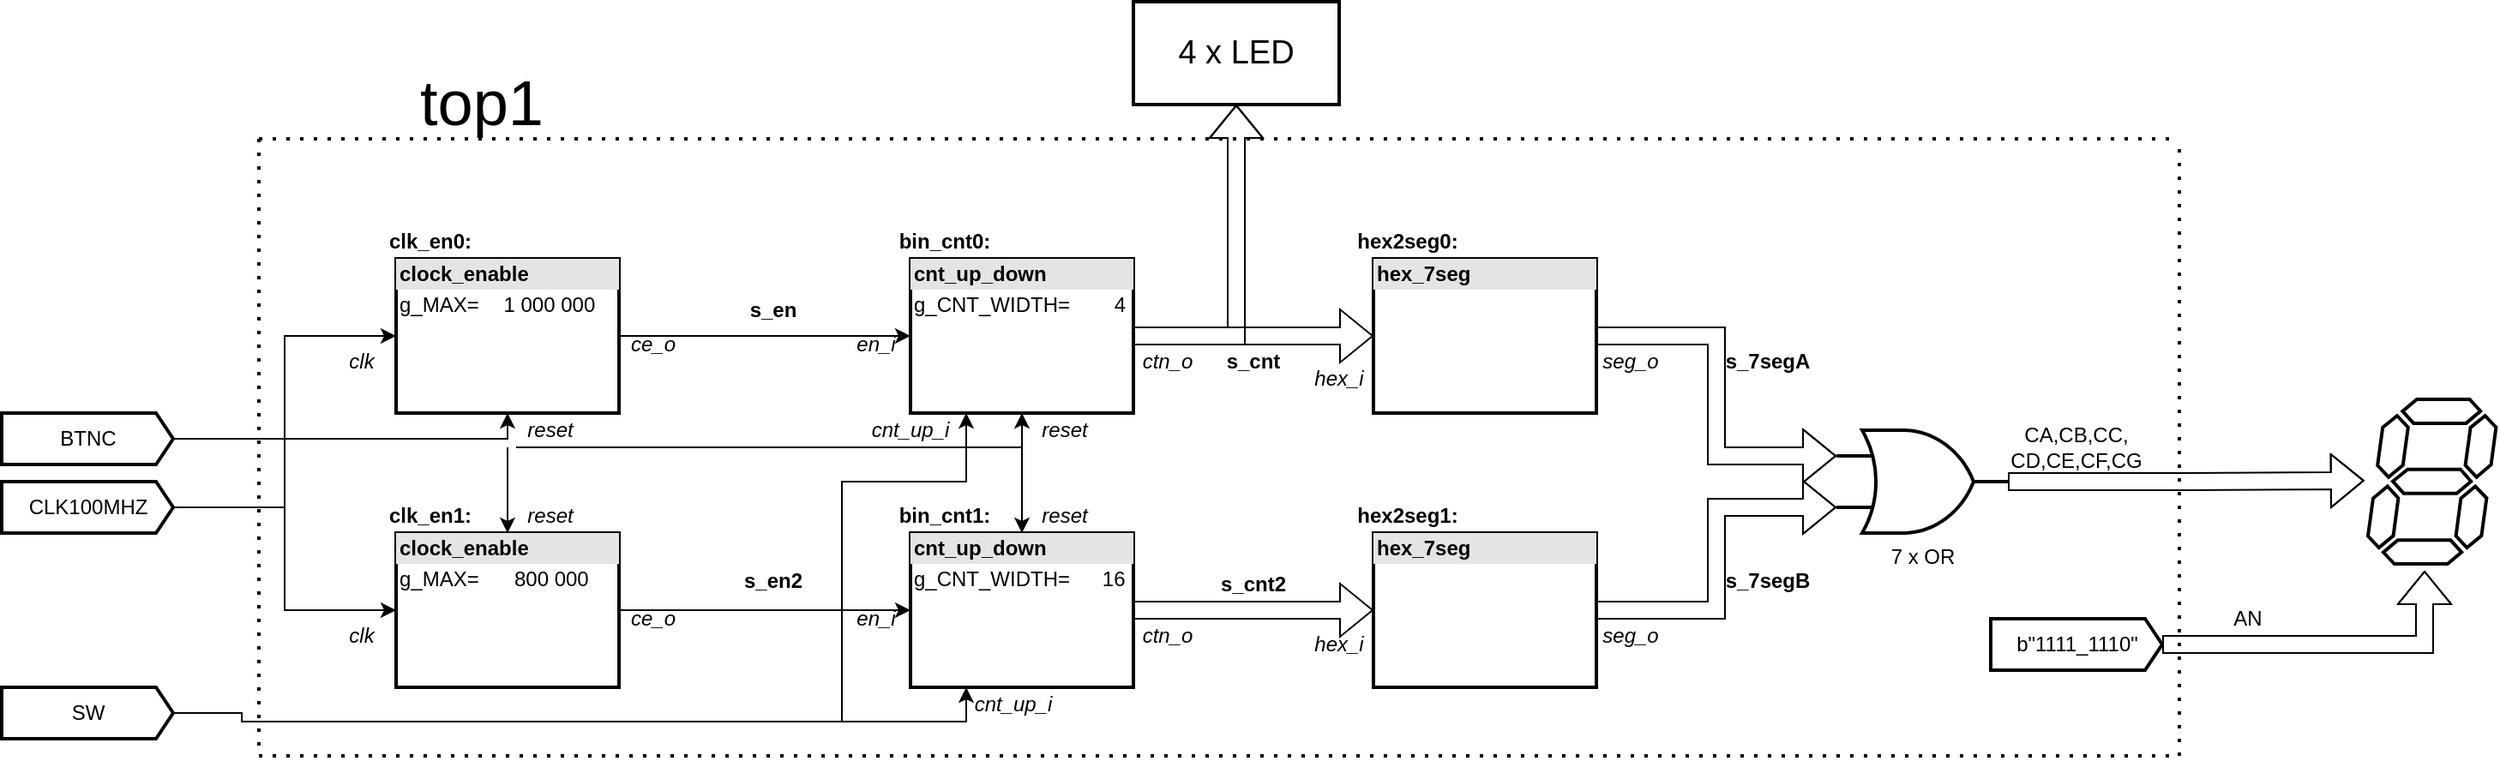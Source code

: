 <mxfile version="14.4.4" type="device"><diagram name="Page-1" id="b520641d-4fe3-3701-9064-5fc419738815"><mxGraphModel dx="1426" dy="1025" grid="1" gridSize="10" guides="1" tooltips="1" connect="1" arrows="1" fold="1" page="1" pageScale="1" pageWidth="1100" pageHeight="850" background="#ffffff" math="0" shadow="0"><root><mxCell id="0"/><mxCell id="1" parent="0"/><mxCell id="S0dThBKAwX5zjD64cp9Z-6" style="edgeStyle=orthogonalEdgeStyle;rounded=0;orthogonalLoop=1;jettySize=auto;html=1;exitX=1;exitY=0.5;exitDx=0;exitDy=0;entryX=0;entryY=0.5;entryDx=0;entryDy=0;" parent="1" source="S0dThBKAwX5zjD64cp9Z-1" target="S0dThBKAwX5zjD64cp9Z-3" edge="1"><mxGeometry relative="1" as="geometry"/></mxCell><mxCell id="S0dThBKAwX5zjD64cp9Z-71" style="edgeStyle=orthogonalEdgeStyle;rounded=0;orthogonalLoop=1;jettySize=auto;html=1;exitX=0;exitY=0.5;exitDx=0;exitDy=0;entryX=1;entryY=0.5;entryDx=0;entryDy=0;entryPerimeter=0;startArrow=classic;startFill=1;endArrow=none;endFill=0;" parent="1" source="S0dThBKAwX5zjD64cp9Z-1" target="S0dThBKAwX5zjD64cp9Z-61" edge="1"><mxGeometry relative="1" as="geometry"/></mxCell><mxCell id="S0dThBKAwX5zjD64cp9Z-1" value="&lt;div style=&quot;box-sizing: border-box ; width: 100% ; background: #e4e4e4 ; padding: 2px&quot;&gt;&lt;b&gt;clock_enable&lt;/b&gt;&lt;/div&gt;&lt;table style=&quot;width: 100% ; font-size: 1em&quot; cellpadding=&quot;2&quot; cellspacing=&quot;0&quot;&gt;&lt;tbody&gt;&lt;tr&gt;&lt;td&gt;g_MAX=&lt;/td&gt;&lt;td&gt;1 000 000&lt;/td&gt;&lt;/tr&gt;&lt;tr&gt;&lt;td&gt;&lt;br&gt;&lt;/td&gt;&lt;td&gt;&lt;/td&gt;&lt;/tr&gt;&lt;tr&gt;&lt;td&gt;&lt;/td&gt;&lt;td&gt;&lt;br&gt;&lt;/td&gt;&lt;/tr&gt;&lt;/tbody&gt;&lt;/table&gt;" style="verticalAlign=top;align=left;overflow=fill;html=1;strokeWidth=2;" parent="1" vertex="1"><mxGeometry x="240" y="190" width="130" height="90" as="geometry"/></mxCell><mxCell id="S0dThBKAwX5zjD64cp9Z-31" style="edgeStyle=orthogonalEdgeStyle;rounded=0;orthogonalLoop=1;jettySize=auto;html=1;exitX=1;exitY=0.5;exitDx=0;exitDy=0;shape=flexArrow;" parent="1" source="S0dThBKAwX5zjD64cp9Z-3" target="S0dThBKAwX5zjD64cp9Z-20" edge="1"><mxGeometry relative="1" as="geometry"/></mxCell><mxCell id="S0dThBKAwX5zjD64cp9Z-66" style="edgeStyle=orthogonalEdgeStyle;rounded=0;orthogonalLoop=1;jettySize=auto;html=1;exitX=0.5;exitY=1;exitDx=0;exitDy=0;startArrow=classic;startFill=1;endArrow=none;endFill=0;" parent="1" source="S0dThBKAwX5zjD64cp9Z-3" edge="1"><mxGeometry relative="1" as="geometry"><mxPoint x="310" y="300" as="targetPoint"/><Array as="points"><mxPoint x="605" y="300"/></Array></mxGeometry></mxCell><mxCell id="S0dThBKAwX5zjD64cp9Z-75" style="edgeStyle=orthogonalEdgeStyle;rounded=0;orthogonalLoop=1;jettySize=auto;html=1;exitX=0.25;exitY=1;exitDx=0;exitDy=0;startArrow=classic;startFill=1;endArrow=none;endFill=0;" parent="1" source="S0dThBKAwX5zjD64cp9Z-3" edge="1"><mxGeometry relative="1" as="geometry"><mxPoint x="480" y="460" as="targetPoint"/><Array as="points"><mxPoint x="573" y="320"/><mxPoint x="500" y="320"/><mxPoint x="500" y="460"/></Array></mxGeometry></mxCell><mxCell id="S0dThBKAwX5zjD64cp9Z-3" value="&lt;div style=&quot;box-sizing: border-box ; width: 100% ; background: #e4e4e4 ; padding: 2px&quot;&gt;&lt;b&gt;cnt_up_down&lt;/b&gt;&lt;/div&gt;&lt;table style=&quot;width: 100% ; font-size: 1em&quot; cellpadding=&quot;2&quot; cellspacing=&quot;0&quot;&gt;&lt;tbody&gt;&lt;tr&gt;&lt;td&gt;g_CNT_WIDTH=&lt;/td&gt;&lt;td&gt;4&lt;/td&gt;&lt;/tr&gt;&lt;tr&gt;&lt;td&gt;&lt;br&gt;&lt;/td&gt;&lt;td&gt;&lt;/td&gt;&lt;/tr&gt;&lt;tr&gt;&lt;td&gt;&lt;/td&gt;&lt;td&gt;&lt;br&gt;&lt;/td&gt;&lt;/tr&gt;&lt;/tbody&gt;&lt;/table&gt;" style="verticalAlign=top;align=left;overflow=fill;html=1;strokeWidth=2;" parent="1" vertex="1"><mxGeometry x="540" y="190" width="130" height="90" as="geometry"/></mxCell><mxCell id="S0dThBKAwX5zjD64cp9Z-5" value="&lt;b&gt;s_en&lt;/b&gt;" style="text;html=1;strokeColor=none;fillColor=none;align=center;verticalAlign=middle;whiteSpace=wrap;rounded=0;" parent="1" vertex="1"><mxGeometry x="440" y="210" width="40" height="20" as="geometry"/></mxCell><mxCell id="S0dThBKAwX5zjD64cp9Z-7" value="&lt;i&gt;ce_o&lt;/i&gt;" style="text;html=1;strokeColor=none;fillColor=none;align=center;verticalAlign=middle;whiteSpace=wrap;rounded=0;" parent="1" vertex="1"><mxGeometry x="370" y="230" width="40" height="20" as="geometry"/></mxCell><mxCell id="S0dThBKAwX5zjD64cp9Z-8" value="&lt;i&gt;en_i&lt;/i&gt;" style="text;html=1;strokeColor=none;fillColor=none;align=center;verticalAlign=middle;whiteSpace=wrap;rounded=0;" parent="1" vertex="1"><mxGeometry x="500" y="230" width="40" height="20" as="geometry"/></mxCell><mxCell id="S0dThBKAwX5zjD64cp9Z-9" style="edgeStyle=orthogonalEdgeStyle;rounded=0;orthogonalLoop=1;jettySize=auto;html=1;exitX=1;exitY=0.5;exitDx=0;exitDy=0;entryX=0;entryY=0.5;entryDx=0;entryDy=0;" parent="1" source="S0dThBKAwX5zjD64cp9Z-10" target="S0dThBKAwX5zjD64cp9Z-11" edge="1"><mxGeometry relative="1" as="geometry"/></mxCell><mxCell id="S0dThBKAwX5zjD64cp9Z-67" style="edgeStyle=orthogonalEdgeStyle;rounded=0;orthogonalLoop=1;jettySize=auto;html=1;exitX=0.5;exitY=0;exitDx=0;exitDy=0;startArrow=classic;startFill=1;endArrow=none;endFill=0;" parent="1" source="S0dThBKAwX5zjD64cp9Z-10" edge="1"><mxGeometry relative="1" as="geometry"><mxPoint x="305" y="300" as="targetPoint"/></mxGeometry></mxCell><mxCell id="S0dThBKAwX5zjD64cp9Z-70" style="edgeStyle=orthogonalEdgeStyle;rounded=0;orthogonalLoop=1;jettySize=auto;html=1;exitX=0;exitY=0.5;exitDx=0;exitDy=0;entryX=1;entryY=0.5;entryDx=0;entryDy=0;entryPerimeter=0;startArrow=classic;startFill=1;endArrow=none;endFill=0;" parent="1" source="S0dThBKAwX5zjD64cp9Z-10" target="S0dThBKAwX5zjD64cp9Z-61" edge="1"><mxGeometry relative="1" as="geometry"/></mxCell><mxCell id="S0dThBKAwX5zjD64cp9Z-10" value="&lt;div style=&quot;box-sizing: border-box ; width: 100% ; background: #e4e4e4 ; padding: 2px&quot;&gt;&lt;b&gt;clock_enable&lt;/b&gt;&lt;/div&gt;&lt;table style=&quot;width: 100% ; font-size: 1em&quot; cellpadding=&quot;2&quot; cellspacing=&quot;0&quot;&gt;&lt;tbody&gt;&lt;tr&gt;&lt;td&gt;g_MAX=&lt;/td&gt;&lt;td&gt;800 000&lt;/td&gt;&lt;/tr&gt;&lt;tr&gt;&lt;td&gt;&lt;br&gt;&lt;/td&gt;&lt;td&gt;&lt;/td&gt;&lt;/tr&gt;&lt;tr&gt;&lt;td&gt;&lt;/td&gt;&lt;td&gt;&lt;br&gt;&lt;/td&gt;&lt;/tr&gt;&lt;/tbody&gt;&lt;/table&gt;" style="verticalAlign=top;align=left;overflow=fill;html=1;strokeWidth=2;" parent="1" vertex="1"><mxGeometry x="240" y="350" width="130" height="90" as="geometry"/></mxCell><mxCell id="S0dThBKAwX5zjD64cp9Z-32" style="edgeStyle=orthogonalEdgeStyle;rounded=0;orthogonalLoop=1;jettySize=auto;html=1;entryX=0;entryY=0.5;entryDx=0;entryDy=0;shape=flexArrow;" parent="1" source="S0dThBKAwX5zjD64cp9Z-11" target="S0dThBKAwX5zjD64cp9Z-29" edge="1"><mxGeometry relative="1" as="geometry"/></mxCell><mxCell id="S0dThBKAwX5zjD64cp9Z-68" style="edgeStyle=orthogonalEdgeStyle;rounded=0;orthogonalLoop=1;jettySize=auto;html=1;exitX=0.5;exitY=0;exitDx=0;exitDy=0;startArrow=classic;startFill=1;endArrow=none;endFill=0;" parent="1" source="S0dThBKAwX5zjD64cp9Z-11" edge="1"><mxGeometry relative="1" as="geometry"><mxPoint x="605" y="300" as="targetPoint"/></mxGeometry></mxCell><mxCell id="S0dThBKAwX5zjD64cp9Z-74" style="edgeStyle=orthogonalEdgeStyle;rounded=0;orthogonalLoop=1;jettySize=auto;html=1;exitX=0.25;exitY=1;exitDx=0;exitDy=0;entryX=1;entryY=0.5;entryDx=0;entryDy=0;entryPerimeter=0;startArrow=classic;startFill=1;endArrow=none;endFill=0;" parent="1" source="S0dThBKAwX5zjD64cp9Z-11" target="S0dThBKAwX5zjD64cp9Z-72" edge="1"><mxGeometry relative="1" as="geometry"><Array as="points"><mxPoint x="573" y="460"/><mxPoint x="150" y="460"/><mxPoint x="150" y="455"/></Array></mxGeometry></mxCell><mxCell id="S0dThBKAwX5zjD64cp9Z-11" value="&lt;div style=&quot;box-sizing: border-box ; width: 100% ; background: #e4e4e4 ; padding: 2px&quot;&gt;&lt;b&gt;cnt_up_down&lt;/b&gt;&lt;/div&gt;&lt;table style=&quot;width: 100% ; font-size: 1em&quot; cellpadding=&quot;2&quot; cellspacing=&quot;0&quot;&gt;&lt;tbody&gt;&lt;tr&gt;&lt;td&gt;g_CNT_WIDTH=&lt;/td&gt;&lt;td&gt;16&lt;/td&gt;&lt;/tr&gt;&lt;tr&gt;&lt;td&gt;&lt;br&gt;&lt;/td&gt;&lt;td&gt;&lt;/td&gt;&lt;/tr&gt;&lt;tr&gt;&lt;td&gt;&lt;/td&gt;&lt;td&gt;&lt;br&gt;&lt;/td&gt;&lt;/tr&gt;&lt;/tbody&gt;&lt;/table&gt;" style="verticalAlign=top;align=left;overflow=fill;html=1;strokeWidth=2;" parent="1" vertex="1"><mxGeometry x="540" y="350" width="130" height="90" as="geometry"/></mxCell><mxCell id="S0dThBKAwX5zjD64cp9Z-12" value="&lt;b&gt;s_en2&lt;/b&gt;" style="text;html=1;strokeColor=none;fillColor=none;align=center;verticalAlign=middle;whiteSpace=wrap;rounded=0;" parent="1" vertex="1"><mxGeometry x="440" y="368.05" width="40" height="20" as="geometry"/></mxCell><mxCell id="S0dThBKAwX5zjD64cp9Z-13" value="&lt;i&gt;ce_o&lt;/i&gt;" style="text;html=1;strokeColor=none;fillColor=none;align=center;verticalAlign=middle;whiteSpace=wrap;rounded=0;" parent="1" vertex="1"><mxGeometry x="370" y="390" width="40" height="20" as="geometry"/></mxCell><mxCell id="S0dThBKAwX5zjD64cp9Z-14" value="&lt;i&gt;en_i&lt;/i&gt;" style="text;html=1;strokeColor=none;fillColor=none;align=center;verticalAlign=middle;whiteSpace=wrap;rounded=0;" parent="1" vertex="1"><mxGeometry x="500" y="390" width="40" height="20" as="geometry"/></mxCell><mxCell id="S0dThBKAwX5zjD64cp9Z-15" value="&lt;b&gt;clk_en0:&lt;/b&gt;" style="text;html=1;strokeColor=none;fillColor=none;align=center;verticalAlign=middle;whiteSpace=wrap;rounded=0;" parent="1" vertex="1"><mxGeometry x="240" y="170" width="40" height="20" as="geometry"/></mxCell><mxCell id="S0dThBKAwX5zjD64cp9Z-16" value="&lt;b&gt;clk_en1:&lt;/b&gt;" style="text;html=1;strokeColor=none;fillColor=none;align=center;verticalAlign=middle;whiteSpace=wrap;rounded=0;" parent="1" vertex="1"><mxGeometry x="240" y="330" width="40" height="20" as="geometry"/></mxCell><mxCell id="S0dThBKAwX5zjD64cp9Z-18" value="&lt;b&gt;bin_cnt1:&lt;/b&gt;" style="text;html=1;strokeColor=none;fillColor=none;align=center;verticalAlign=middle;whiteSpace=wrap;rounded=0;" parent="1" vertex="1"><mxGeometry x="540" y="330" width="40" height="20" as="geometry"/></mxCell><mxCell id="S0dThBKAwX5zjD64cp9Z-19" value="&lt;b&gt;bin_cnt0:&lt;/b&gt;" style="text;html=1;strokeColor=none;fillColor=none;align=center;verticalAlign=middle;whiteSpace=wrap;rounded=0;" parent="1" vertex="1"><mxGeometry x="540" y="170" width="40" height="20" as="geometry"/></mxCell><mxCell id="S0dThBKAwX5zjD64cp9Z-40" style="edgeStyle=orthogonalEdgeStyle;rounded=0;orthogonalLoop=1;jettySize=auto;html=1;entryX=0;entryY=0.25;entryDx=0;entryDy=0;entryPerimeter=0;shape=flexArrow;" parent="1" source="S0dThBKAwX5zjD64cp9Z-20" target="S0dThBKAwX5zjD64cp9Z-39" edge="1"><mxGeometry relative="1" as="geometry"/></mxCell><mxCell id="S0dThBKAwX5zjD64cp9Z-20" value="&lt;div style=&quot;box-sizing: border-box ; width: 100% ; background: #e4e4e4 ; padding: 2px&quot;&gt;&lt;b&gt;hex_7seg&lt;/b&gt;&lt;/div&gt;&lt;table style=&quot;width: 100% ; font-size: 1em&quot; cellpadding=&quot;2&quot; cellspacing=&quot;0&quot;&gt;&lt;tbody&gt;&lt;tr&gt;&lt;td&gt;&lt;br&gt;&lt;/td&gt;&lt;td&gt;&lt;br&gt;&lt;/td&gt;&lt;/tr&gt;&lt;tr&gt;&lt;td&gt;&lt;br&gt;&lt;/td&gt;&lt;td&gt;&lt;/td&gt;&lt;/tr&gt;&lt;tr&gt;&lt;td&gt;&lt;/td&gt;&lt;td&gt;&lt;br&gt;&lt;/td&gt;&lt;/tr&gt;&lt;/tbody&gt;&lt;/table&gt;" style="verticalAlign=top;align=left;overflow=fill;html=1;strokeWidth=2;" parent="1" vertex="1"><mxGeometry x="810" y="190" width="130" height="90" as="geometry"/></mxCell><mxCell id="S0dThBKAwX5zjD64cp9Z-21" value="&lt;b&gt;hex2seg0:&lt;/b&gt;" style="text;html=1;strokeColor=none;fillColor=none;align=center;verticalAlign=middle;whiteSpace=wrap;rounded=0;" parent="1" vertex="1"><mxGeometry x="810" y="170" width="40" height="20" as="geometry"/></mxCell><mxCell id="S0dThBKAwX5zjD64cp9Z-41" style="edgeStyle=orthogonalEdgeStyle;rounded=0;orthogonalLoop=1;jettySize=auto;html=1;entryX=0;entryY=0.75;entryDx=0;entryDy=0;entryPerimeter=0;shape=flexArrow;" parent="1" source="S0dThBKAwX5zjD64cp9Z-29" target="S0dThBKAwX5zjD64cp9Z-39" edge="1"><mxGeometry relative="1" as="geometry"/></mxCell><mxCell id="S0dThBKAwX5zjD64cp9Z-29" value="&lt;div style=&quot;box-sizing: border-box ; width: 100% ; background: #e4e4e4 ; padding: 2px&quot;&gt;&lt;b&gt;hex_7seg&lt;/b&gt;&lt;/div&gt;&lt;table style=&quot;width: 100% ; font-size: 1em&quot; cellpadding=&quot;2&quot; cellspacing=&quot;0&quot;&gt;&lt;tbody&gt;&lt;tr&gt;&lt;td&gt;&lt;br&gt;&lt;/td&gt;&lt;td&gt;&lt;br&gt;&lt;/td&gt;&lt;/tr&gt;&lt;tr&gt;&lt;td&gt;&lt;br&gt;&lt;/td&gt;&lt;td&gt;&lt;/td&gt;&lt;/tr&gt;&lt;tr&gt;&lt;td&gt;&lt;/td&gt;&lt;td&gt;&lt;br&gt;&lt;/td&gt;&lt;/tr&gt;&lt;/tbody&gt;&lt;/table&gt;" style="verticalAlign=top;align=left;overflow=fill;html=1;strokeWidth=2;" parent="1" vertex="1"><mxGeometry x="810" y="350" width="130" height="90" as="geometry"/></mxCell><mxCell id="S0dThBKAwX5zjD64cp9Z-30" value="&lt;b&gt;hex2seg1:&lt;/b&gt;" style="text;html=1;strokeColor=none;fillColor=none;align=center;verticalAlign=middle;whiteSpace=wrap;rounded=0;" parent="1" vertex="1"><mxGeometry x="810" y="330" width="40" height="20" as="geometry"/></mxCell><mxCell id="S0dThBKAwX5zjD64cp9Z-33" value="&lt;b&gt;s_cnt&lt;/b&gt;" style="text;html=1;strokeColor=none;fillColor=none;align=center;verticalAlign=middle;whiteSpace=wrap;rounded=0;" parent="1" vertex="1"><mxGeometry x="720" y="240" width="40" height="20" as="geometry"/></mxCell><mxCell id="S0dThBKAwX5zjD64cp9Z-34" value="&lt;i&gt;ctn_o&lt;/i&gt;" style="text;html=1;strokeColor=none;fillColor=none;align=center;verticalAlign=middle;whiteSpace=wrap;rounded=0;" parent="1" vertex="1"><mxGeometry x="670" y="240" width="40" height="20" as="geometry"/></mxCell><mxCell id="S0dThBKAwX5zjD64cp9Z-35" value="&lt;i&gt;hex_i&lt;/i&gt;" style="text;html=1;strokeColor=none;fillColor=none;align=center;verticalAlign=middle;whiteSpace=wrap;rounded=0;" parent="1" vertex="1"><mxGeometry x="770" y="405" width="40" height="20" as="geometry"/></mxCell><mxCell id="S0dThBKAwX5zjD64cp9Z-36" value="&lt;i&gt;ctn_o&lt;/i&gt;" style="text;html=1;strokeColor=none;fillColor=none;align=center;verticalAlign=middle;whiteSpace=wrap;rounded=0;" parent="1" vertex="1"><mxGeometry x="670" y="400" width="40" height="20" as="geometry"/></mxCell><mxCell id="S0dThBKAwX5zjD64cp9Z-37" value="&lt;i&gt;hex_i&lt;/i&gt;" style="text;html=1;strokeColor=none;fillColor=none;align=center;verticalAlign=middle;whiteSpace=wrap;rounded=0;" parent="1" vertex="1"><mxGeometry x="770" y="250" width="40" height="20" as="geometry"/></mxCell><mxCell id="S0dThBKAwX5zjD64cp9Z-38" value="&lt;b&gt;s_cnt2&lt;/b&gt;" style="text;html=1;strokeColor=none;fillColor=none;align=center;verticalAlign=middle;whiteSpace=wrap;rounded=0;" parent="1" vertex="1"><mxGeometry x="720" y="370" width="40" height="20" as="geometry"/></mxCell><mxCell id="S0dThBKAwX5zjD64cp9Z-43" style="edgeStyle=orthogonalEdgeStyle;rounded=0;orthogonalLoop=1;jettySize=auto;html=1;exitX=1;exitY=0.5;exitDx=0;exitDy=0;exitPerimeter=0;entryX=-0.028;entryY=0.494;entryDx=0;entryDy=0;entryPerimeter=0;shape=flexArrow;" parent="1" source="S0dThBKAwX5zjD64cp9Z-39" target="S0dThBKAwX5zjD64cp9Z-42" edge="1"><mxGeometry relative="1" as="geometry"/></mxCell><mxCell id="S0dThBKAwX5zjD64cp9Z-39" value="7 x OR" style="verticalLabelPosition=bottom;shadow=0;dashed=0;align=center;html=1;verticalAlign=top;shape=mxgraph.electrical.logic_gates.logic_gate;operation=or;strokeWidth=2;" parent="1" vertex="1"><mxGeometry x="1080" y="290" width="100" height="60" as="geometry"/></mxCell><mxCell id="S0dThBKAwX5zjD64cp9Z-42" value="" style="verticalLabelPosition=bottom;shadow=0;dashed=0;align=center;html=1;verticalAlign=top;shape=mxgraph.electrical.opto_electronics.7_segment_display;pointerEvents=1;strokeWidth=2;" parent="1" vertex="1"><mxGeometry x="1390" y="271.95" width="74.7" height="96.1" as="geometry"/></mxCell><mxCell id="S0dThBKAwX5zjD64cp9Z-45" value="&lt;b&gt;s_7segA&lt;br&gt;&lt;/b&gt;" style="text;html=1;strokeColor=none;fillColor=none;align=center;verticalAlign=middle;whiteSpace=wrap;rounded=0;" parent="1" vertex="1"><mxGeometry x="1020" y="240" width="40" height="20" as="geometry"/></mxCell><mxCell id="S0dThBKAwX5zjD64cp9Z-46" value="&lt;b&gt;s_7segB&lt;/b&gt;" style="text;html=1;strokeColor=none;fillColor=none;align=center;verticalAlign=middle;whiteSpace=wrap;rounded=0;" parent="1" vertex="1"><mxGeometry x="1020" y="368.05" width="40" height="20" as="geometry"/></mxCell><mxCell id="S0dThBKAwX5zjD64cp9Z-47" value="&lt;i&gt;seg_o&lt;/i&gt;" style="text;html=1;strokeColor=none;fillColor=none;align=center;verticalAlign=middle;whiteSpace=wrap;rounded=0;" parent="1" vertex="1"><mxGeometry x="940" y="240" width="40" height="20" as="geometry"/></mxCell><mxCell id="S0dThBKAwX5zjD64cp9Z-48" value="&lt;i&gt;seg_o&lt;/i&gt;" style="text;html=1;strokeColor=none;fillColor=none;align=center;verticalAlign=middle;whiteSpace=wrap;rounded=0;" parent="1" vertex="1"><mxGeometry x="940" y="400" width="40" height="20" as="geometry"/></mxCell><mxCell id="S0dThBKAwX5zjD64cp9Z-49" value="CA,CB,CC,&lt;br&gt;CD,CE,CF,CG" style="text;html=1;strokeColor=none;fillColor=none;align=center;verticalAlign=middle;whiteSpace=wrap;rounded=0;" parent="1" vertex="1"><mxGeometry x="1200" y="290" width="40" height="20" as="geometry"/></mxCell><mxCell id="S0dThBKAwX5zjD64cp9Z-50" value="" style="endArrow=none;dashed=1;html=1;dashPattern=1 3;strokeWidth=2;" parent="1" edge="1"><mxGeometry width="50" height="50" relative="1" as="geometry"><mxPoint x="160" y="120" as="sourcePoint"/><mxPoint x="1280" y="120" as="targetPoint"/></mxGeometry></mxCell><mxCell id="S0dThBKAwX5zjD64cp9Z-51" value="" style="endArrow=none;dashed=1;html=1;dashPattern=1 3;strokeWidth=2;" parent="1" edge="1"><mxGeometry width="50" height="50" relative="1" as="geometry"><mxPoint x="160" y="120" as="sourcePoint"/><mxPoint x="160" y="480" as="targetPoint"/></mxGeometry></mxCell><mxCell id="S0dThBKAwX5zjD64cp9Z-53" value="" style="endArrow=none;dashed=1;html=1;dashPattern=1 3;strokeWidth=2;" parent="1" edge="1"><mxGeometry width="50" height="50" relative="1" as="geometry"><mxPoint x="160" y="480" as="sourcePoint"/><mxPoint x="1280" y="480" as="targetPoint"/></mxGeometry></mxCell><mxCell id="S0dThBKAwX5zjD64cp9Z-54" value="" style="endArrow=none;dashed=1;html=1;dashPattern=1 3;strokeWidth=2;" parent="1" edge="1"><mxGeometry width="50" height="50" relative="1" as="geometry"><mxPoint x="1280" y="480" as="sourcePoint"/><mxPoint x="1280" y="120" as="targetPoint"/></mxGeometry></mxCell><mxCell id="S0dThBKAwX5zjD64cp9Z-55" value="&lt;font style=&quot;font-size: 37px&quot;&gt;top1&lt;/font&gt;" style="text;html=1;strokeColor=none;fillColor=none;align=center;verticalAlign=middle;whiteSpace=wrap;rounded=0;" parent="1" vertex="1"><mxGeometry x="270" y="90" width="40" height="20" as="geometry"/></mxCell><mxCell id="S0dThBKAwX5zjD64cp9Z-65" style="edgeStyle=orthogonalEdgeStyle;rounded=0;orthogonalLoop=1;jettySize=auto;html=1;exitX=1;exitY=0.5;exitDx=0;exitDy=0;exitPerimeter=0;entryX=0.5;entryY=1;entryDx=0;entryDy=0;" parent="1" source="S0dThBKAwX5zjD64cp9Z-60" target="S0dThBKAwX5zjD64cp9Z-1" edge="1"><mxGeometry relative="1" as="geometry"><Array as="points"><mxPoint x="305" y="295"/></Array></mxGeometry></mxCell><mxCell id="S0dThBKAwX5zjD64cp9Z-60" value="BTNC" style="html=1;shadow=0;dashed=0;align=center;verticalAlign=middle;shape=mxgraph.arrows2.arrow;dy=0;dx=10;notch=0;strokeWidth=2;" parent="1" vertex="1"><mxGeometry x="10" y="280" width="100" height="30" as="geometry"/></mxCell><mxCell id="S0dThBKAwX5zjD64cp9Z-61" value="CLK100MHZ" style="html=1;shadow=0;dashed=0;align=center;verticalAlign=middle;shape=mxgraph.arrows2.arrow;dy=0;dx=10;notch=0;strokeWidth=2;" parent="1" vertex="1"><mxGeometry x="10" y="320" width="100" height="30" as="geometry"/></mxCell><mxCell id="S0dThBKAwX5zjD64cp9Z-72" value="SW" style="html=1;shadow=0;dashed=0;align=center;verticalAlign=middle;shape=mxgraph.arrows2.arrow;dy=0;dx=10;notch=0;strokeWidth=2;" parent="1" vertex="1"><mxGeometry x="10" y="440" width="100" height="30" as="geometry"/></mxCell><mxCell id="S0dThBKAwX5zjD64cp9Z-76" value="&lt;i&gt;cnt_up_i&lt;/i&gt;" style="text;html=1;strokeColor=none;fillColor=none;align=center;verticalAlign=middle;whiteSpace=wrap;rounded=0;" parent="1" vertex="1"><mxGeometry x="520" y="280" width="40" height="20" as="geometry"/></mxCell><mxCell id="S0dThBKAwX5zjD64cp9Z-77" value="&lt;i&gt;reset&lt;br&gt;&lt;/i&gt;" style="text;html=1;strokeColor=none;fillColor=none;align=center;verticalAlign=middle;whiteSpace=wrap;rounded=0;" parent="1" vertex="1"><mxGeometry x="610" y="280" width="40" height="20" as="geometry"/></mxCell><mxCell id="S0dThBKAwX5zjD64cp9Z-78" value="&lt;i&gt;reset&lt;br&gt;&lt;/i&gt;" style="text;html=1;strokeColor=none;fillColor=none;align=center;verticalAlign=middle;whiteSpace=wrap;rounded=0;" parent="1" vertex="1"><mxGeometry x="610" y="330" width="40" height="20" as="geometry"/></mxCell><mxCell id="S0dThBKAwX5zjD64cp9Z-79" value="&lt;i&gt;cnt_up_i&lt;/i&gt;" style="text;html=1;strokeColor=none;fillColor=none;align=center;verticalAlign=middle;whiteSpace=wrap;rounded=0;" parent="1" vertex="1"><mxGeometry x="580" y="440" width="40" height="20" as="geometry"/></mxCell><mxCell id="S0dThBKAwX5zjD64cp9Z-80" value="&lt;i&gt;reset&lt;/i&gt;" style="text;html=1;strokeColor=none;fillColor=none;align=center;verticalAlign=middle;whiteSpace=wrap;rounded=0;" parent="1" vertex="1"><mxGeometry x="310" y="330" width="40" height="20" as="geometry"/></mxCell><mxCell id="S0dThBKAwX5zjD64cp9Z-81" value="&lt;i&gt;reset&lt;/i&gt;" style="text;html=1;strokeColor=none;fillColor=none;align=center;verticalAlign=middle;whiteSpace=wrap;rounded=0;" parent="1" vertex="1"><mxGeometry x="310" y="280" width="40" height="20" as="geometry"/></mxCell><mxCell id="S0dThBKAwX5zjD64cp9Z-83" style="edgeStyle=orthogonalEdgeStyle;rounded=0;orthogonalLoop=1;jettySize=auto;html=1;entryX=0.442;entryY=1.041;entryDx=0;entryDy=0;entryPerimeter=0;startArrow=none;startFill=0;endArrow=classic;endFill=1;shape=flexArrow;" parent="1" source="S0dThBKAwX5zjD64cp9Z-82" target="S0dThBKAwX5zjD64cp9Z-42" edge="1"><mxGeometry relative="1" as="geometry"/></mxCell><mxCell id="S0dThBKAwX5zjD64cp9Z-82" value="b&quot;1111_1110&quot;" style="html=1;shadow=0;dashed=0;align=center;verticalAlign=middle;shape=mxgraph.arrows2.arrow;dy=0;dx=10;notch=0;strokeWidth=2;" parent="1" vertex="1"><mxGeometry x="1170" y="400" width="100" height="30" as="geometry"/></mxCell><mxCell id="S0dThBKAwX5zjD64cp9Z-84" value="AN" style="text;html=1;strokeColor=none;fillColor=none;align=center;verticalAlign=middle;whiteSpace=wrap;rounded=0;" parent="1" vertex="1"><mxGeometry x="1300" y="390" width="40" height="20" as="geometry"/></mxCell><mxCell id="S0dThBKAwX5zjD64cp9Z-88" style="edgeStyle=orthogonalEdgeStyle;shape=flexArrow;rounded=0;orthogonalLoop=1;jettySize=auto;html=1;exitX=0.5;exitY=1;exitDx=0;exitDy=0;entryX=1;entryY=0.5;entryDx=0;entryDy=0;startArrow=block;startFill=0;endArrow=none;endFill=0;" parent="1" source="S0dThBKAwX5zjD64cp9Z-86" target="S0dThBKAwX5zjD64cp9Z-3" edge="1"><mxGeometry relative="1" as="geometry"/></mxCell><mxCell id="S0dThBKAwX5zjD64cp9Z-86" value="&lt;font style=&quot;font-size: 19px&quot;&gt;4 x LED&lt;/font&gt;" style="rounded=0;whiteSpace=wrap;html=1;strokeWidth=2;" parent="1" vertex="1"><mxGeometry x="670" y="40" width="120" height="60" as="geometry"/></mxCell><mxCell id="S0dThBKAwX5zjD64cp9Z-90" value="&lt;i&gt;clk&lt;/i&gt;" style="text;html=1;strokeColor=none;fillColor=none;align=center;verticalAlign=middle;whiteSpace=wrap;rounded=0;" parent="1" vertex="1"><mxGeometry x="200" y="240" width="40" height="20" as="geometry"/></mxCell><mxCell id="S0dThBKAwX5zjD64cp9Z-91" value="&lt;i&gt;clk&lt;br&gt;&lt;/i&gt;" style="text;html=1;strokeColor=none;fillColor=none;align=center;verticalAlign=middle;whiteSpace=wrap;rounded=0;" parent="1" vertex="1"><mxGeometry x="200" y="400" width="40" height="20" as="geometry"/></mxCell></root></mxGraphModel></diagram></mxfile>